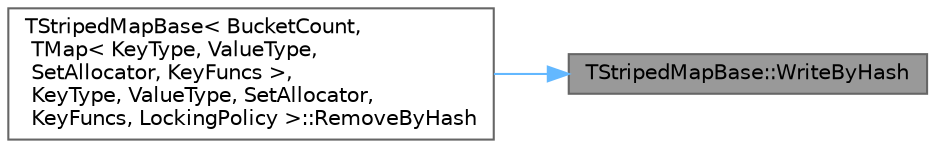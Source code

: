 digraph "TStripedMapBase::WriteByHash"
{
 // INTERACTIVE_SVG=YES
 // LATEX_PDF_SIZE
  bgcolor="transparent";
  edge [fontname=Helvetica,fontsize=10,labelfontname=Helvetica,labelfontsize=10];
  node [fontname=Helvetica,fontsize=10,shape=box,height=0.2,width=0.4];
  rankdir="RL";
  Node1 [id="Node000001",label="TStripedMapBase::WriteByHash",height=0.2,width=0.4,color="gray40", fillcolor="grey60", style="filled", fontcolor="black",tooltip=" "];
  Node1 -> Node2 [id="edge1_Node000001_Node000002",dir="back",color="steelblue1",style="solid",tooltip=" "];
  Node2 [id="Node000002",label="TStripedMapBase\< BucketCount,\l TMap\< KeyType, ValueType,\l SetAllocator, KeyFuncs \>,\l KeyType, ValueType, SetAllocator,\l KeyFuncs, LockingPolicy \>::RemoveByHash",height=0.2,width=0.4,color="grey40", fillcolor="white", style="filled",URL="$db/df4/classTStripedMapBase.html#a206020ec63c5295b40c7b4939cf246c9",tooltip=" "];
}
